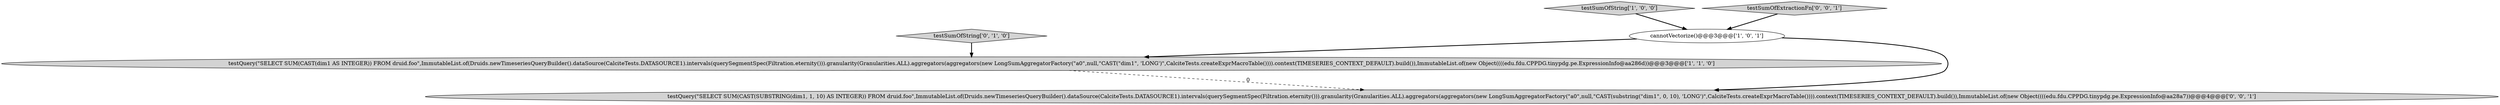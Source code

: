 digraph {
3 [style = filled, label = "testSumOfString['0', '1', '0']", fillcolor = lightgray, shape = diamond image = "AAA0AAABBB2BBB"];
1 [style = filled, label = "cannotVectorize()@@@3@@@['1', '0', '1']", fillcolor = white, shape = ellipse image = "AAA0AAABBB1BBB"];
2 [style = filled, label = "testQuery(\"SELECT SUM(CAST(dim1 AS INTEGER)) FROM druid.foo\",ImmutableList.of(Druids.newTimeseriesQueryBuilder().dataSource(CalciteTests.DATASOURCE1).intervals(querySegmentSpec(Filtration.eternity())).granularity(Granularities.ALL).aggregators(aggregators(new LongSumAggregatorFactory(\"a0\",null,\"CAST(\"dim1\", 'LONG')\",CalciteTests.createExprMacroTable()))).context(TIMESERIES_CONTEXT_DEFAULT).build()),ImmutableList.of(new Object((((edu.fdu.CPPDG.tinypdg.pe.ExpressionInfo@aa286d))@@@3@@@['1', '1', '0']", fillcolor = lightgray, shape = ellipse image = "AAA0AAABBB1BBB"];
0 [style = filled, label = "testSumOfString['1', '0', '0']", fillcolor = lightgray, shape = diamond image = "AAA0AAABBB1BBB"];
4 [style = filled, label = "testQuery(\"SELECT SUM(CAST(SUBSTRING(dim1, 1, 10) AS INTEGER)) FROM druid.foo\",ImmutableList.of(Druids.newTimeseriesQueryBuilder().dataSource(CalciteTests.DATASOURCE1).intervals(querySegmentSpec(Filtration.eternity())).granularity(Granularities.ALL).aggregators(aggregators(new LongSumAggregatorFactory(\"a0\",null,\"CAST(substring(\"dim1\", 0, 10), 'LONG')\",CalciteTests.createExprMacroTable()))).context(TIMESERIES_CONTEXT_DEFAULT).build()),ImmutableList.of(new Object((((edu.fdu.CPPDG.tinypdg.pe.ExpressionInfo@aa28a7))@@@4@@@['0', '0', '1']", fillcolor = lightgray, shape = ellipse image = "AAA0AAABBB3BBB"];
5 [style = filled, label = "testSumOfExtractionFn['0', '0', '1']", fillcolor = lightgray, shape = diamond image = "AAA0AAABBB3BBB"];
0->1 [style = bold, label=""];
2->4 [style = dashed, label="0"];
1->2 [style = bold, label=""];
3->2 [style = bold, label=""];
1->4 [style = bold, label=""];
5->1 [style = bold, label=""];
}
